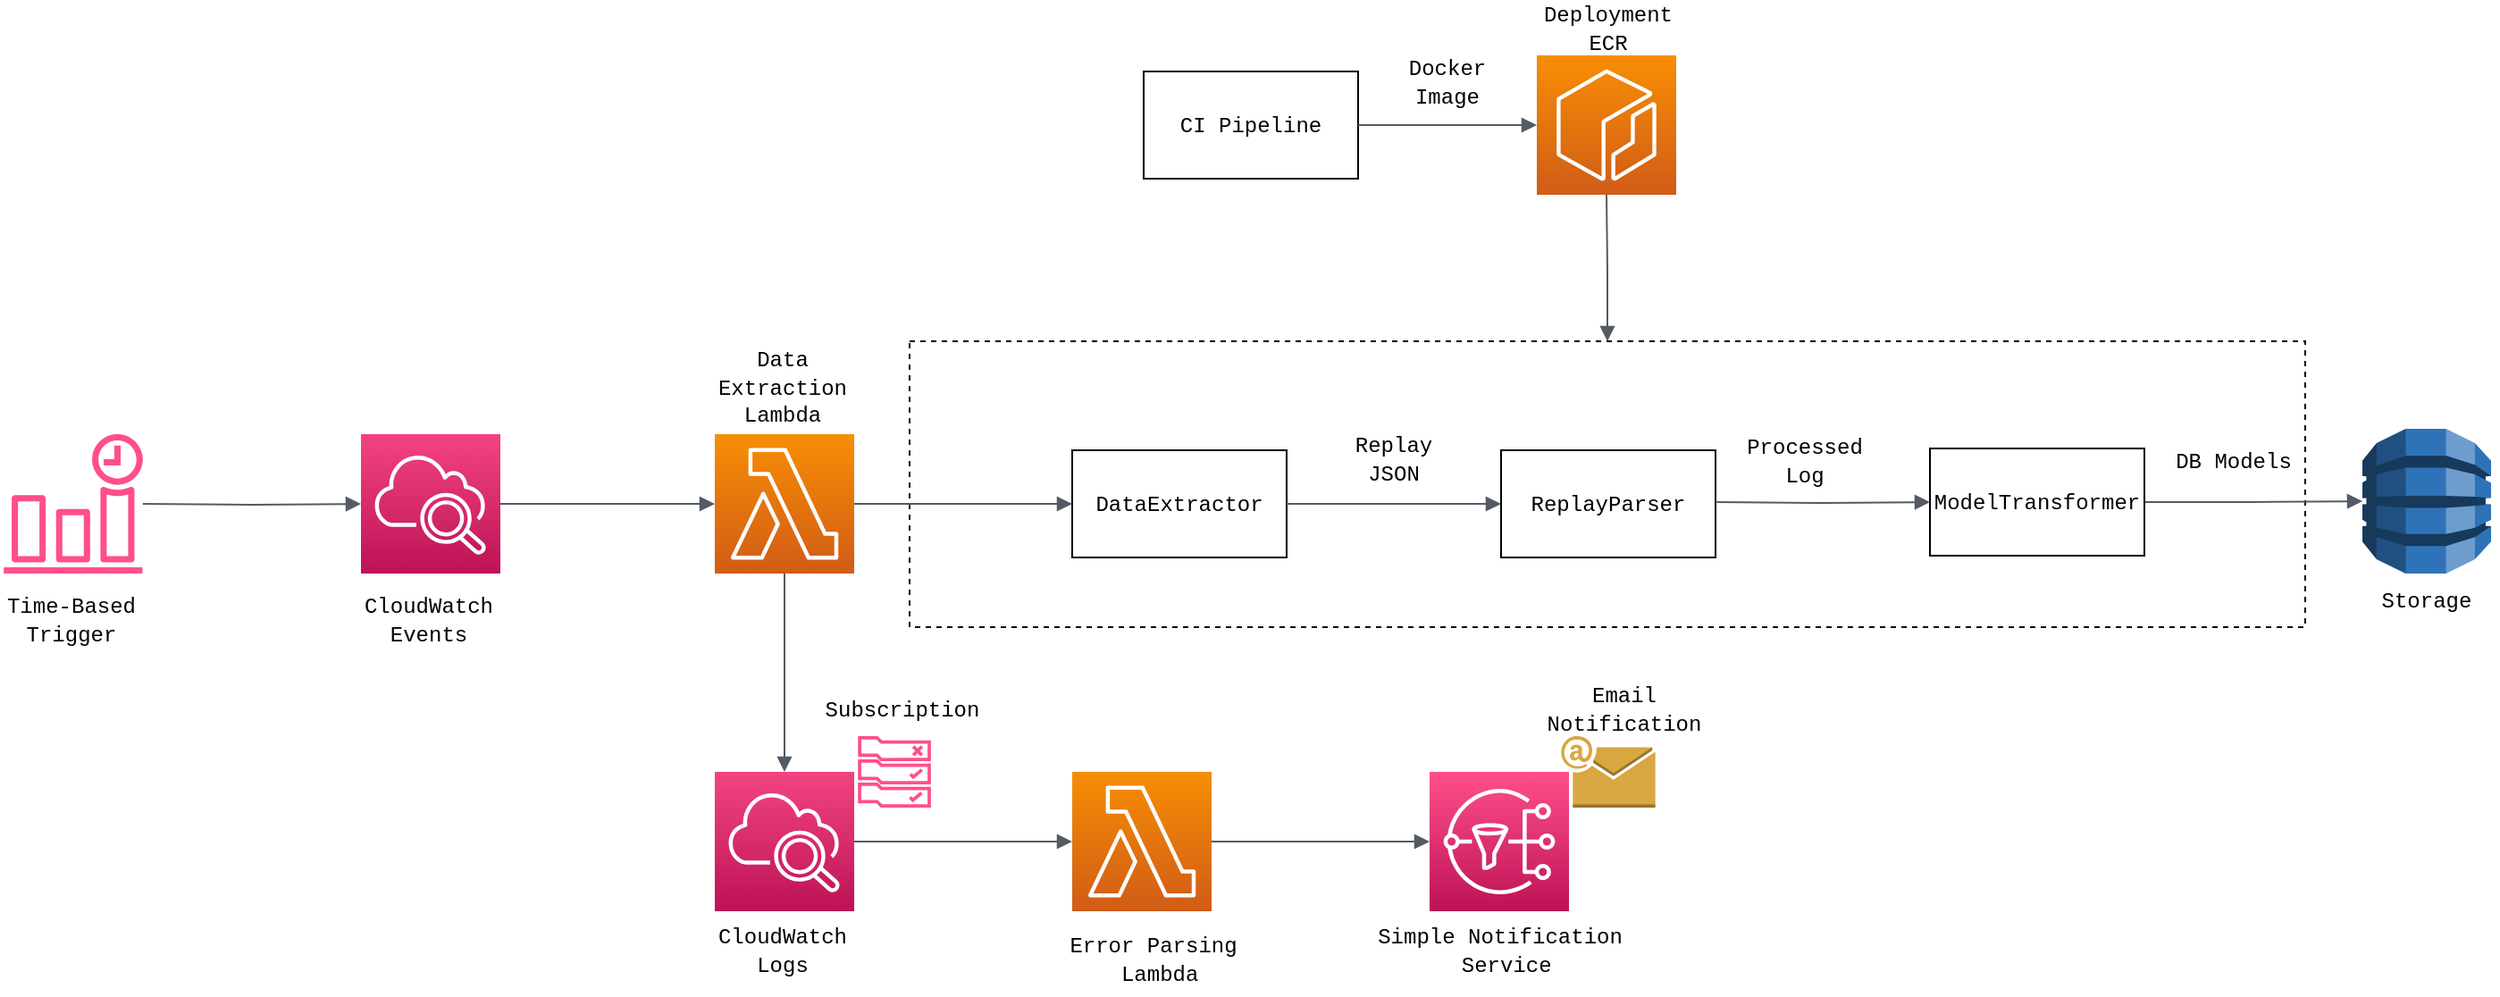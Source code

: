 <mxfile version="15.5.2" type="device"><diagram id="Ht1M8jgEwFfnCIfOTk4-" name="Page-1"><mxGraphModel dx="3146" dy="1655" grid="1" gridSize="10" guides="1" tooltips="1" connect="1" arrows="1" fold="1" page="1" pageScale="1" pageWidth="1169" pageHeight="827" math="0" shadow="0"><root><mxCell id="0"/><mxCell id="1" parent="0"/><mxCell id="QlfnGFTm_Fe8KkTB0o__-14" value="" style="rounded=0;whiteSpace=wrap;html=1;dashed=1;fillColor=none;" parent="1" vertex="1"><mxGeometry x="229" y="119" width="781" height="160" as="geometry"/></mxCell><mxCell id="QlfnGFTm_Fe8KkTB0o__-1" value="&lt;font face=&quot;Courier New&quot;&gt;DataExtractor&lt;/font&gt;" style="rounded=0;whiteSpace=wrap;html=1;" parent="1" vertex="1"><mxGeometry x="320" y="180" width="120" height="60" as="geometry"/></mxCell><mxCell id="QlfnGFTm_Fe8KkTB0o__-3" value="&lt;font face=&quot;Courier New&quot;&gt;ReplayParser&lt;/font&gt;" style="rounded=0;whiteSpace=wrap;html=1;" parent="1" vertex="1"><mxGeometry x="560" y="180" width="120" height="60" as="geometry"/></mxCell><mxCell id="QlfnGFTm_Fe8KkTB0o__-5" value="" style="edgeStyle=orthogonalEdgeStyle;html=1;endArrow=block;elbow=vertical;startArrow=none;endFill=1;strokeColor=#545B64;rounded=0;exitX=1;exitY=0.5;exitDx=0;exitDy=0;entryX=0;entryY=0.5;entryDx=0;entryDy=0;" parent="1" source="QlfnGFTm_Fe8KkTB0o__-1" target="QlfnGFTm_Fe8KkTB0o__-3" edge="1"><mxGeometry width="100" relative="1" as="geometry"><mxPoint x="566" y="279" as="sourcePoint"/><mxPoint x="666" y="279" as="targetPoint"/></mxGeometry></mxCell><mxCell id="QlfnGFTm_Fe8KkTB0o__-7" value="&lt;font face=&quot;Courier New&quot;&gt;Replay JSON&lt;/font&gt;" style="text;html=1;strokeColor=none;fillColor=none;align=center;verticalAlign=middle;whiteSpace=wrap;rounded=0;" parent="1" vertex="1"><mxGeometry x="460" y="170" width="80" height="30" as="geometry"/></mxCell><mxCell id="QlfnGFTm_Fe8KkTB0o__-10" value="&lt;font face=&quot;Courier New&quot;&gt;Processed Log&lt;/font&gt;" style="text;html=1;strokeColor=none;fillColor=none;align=center;verticalAlign=middle;whiteSpace=wrap;rounded=0;" parent="1" vertex="1"><mxGeometry x="690" y="171" width="80" height="30" as="geometry"/></mxCell><mxCell id="QlfnGFTm_Fe8KkTB0o__-11" value="" style="sketch=0;points=[[0,0,0],[0.25,0,0],[0.5,0,0],[0.75,0,0],[1,0,0],[0,1,0],[0.25,1,0],[0.5,1,0],[0.75,1,0],[1,1,0],[0,0.25,0],[0,0.5,0],[0,0.75,0],[1,0.25,0],[1,0.5,0],[1,0.75,0]];outlineConnect=0;fontColor=#232F3E;gradientColor=#F78E04;gradientDirection=north;fillColor=#D05C17;strokeColor=#ffffff;dashed=0;verticalLabelPosition=bottom;verticalAlign=top;align=center;html=1;fontSize=12;fontStyle=0;aspect=fixed;shape=mxgraph.aws4.resourceIcon;resIcon=mxgraph.aws4.lambda;" parent="1" vertex="1"><mxGeometry x="120" y="171" width="78" height="78" as="geometry"/></mxCell><mxCell id="QlfnGFTm_Fe8KkTB0o__-15" value="" style="sketch=0;points=[[0,0,0],[0.25,0,0],[0.5,0,0],[0.75,0,0],[1,0,0],[0,1,0],[0.25,1,0],[0.5,1,0],[0.75,1,0],[1,1,0],[0,0.25,0],[0,0.5,0],[0,0.75,0],[1,0.25,0],[1,0.5,0],[1,0.75,0]];points=[[0,0,0],[0.25,0,0],[0.5,0,0],[0.75,0,0],[1,0,0],[0,1,0],[0.25,1,0],[0.5,1,0],[0.75,1,0],[1,1,0],[0,0.25,0],[0,0.5,0],[0,0.75,0],[1,0.25,0],[1,0.5,0],[1,0.75,0]];outlineConnect=0;fontColor=#232F3E;gradientColor=#F34482;gradientDirection=north;fillColor=#BC1356;strokeColor=#ffffff;dashed=0;verticalLabelPosition=bottom;verticalAlign=top;align=center;html=1;fontSize=12;fontStyle=0;aspect=fixed;shape=mxgraph.aws4.resourceIcon;resIcon=mxgraph.aws4.cloudwatch_2;" parent="1" vertex="1"><mxGeometry x="120" y="360" width="78" height="78" as="geometry"/></mxCell><mxCell id="nNiWey1bQO4EXX5pTskW-11" value="" style="sketch=0;outlineConnect=0;fontColor=#232F3E;gradientColor=none;fillColor=#FF4F8B;strokeColor=none;dashed=0;verticalLabelPosition=bottom;verticalAlign=top;align=center;html=1;fontSize=12;fontStyle=0;aspect=fixed;pointerEvents=1;shape=mxgraph.aws4.event_time_based;" parent="1" vertex="1"><mxGeometry x="-278" y="171" width="78" height="78" as="geometry"/></mxCell><mxCell id="nNiWey1bQO4EXX5pTskW-12" value="" style="edgeStyle=orthogonalEdgeStyle;html=1;endArrow=none;elbow=vertical;startArrow=block;startFill=1;strokeColor=#545B64;rounded=0;exitX=0;exitY=0.5;exitDx=0;exitDy=0;exitPerimeter=0;" parent="1" target="nNiWey1bQO4EXX5pTskW-11" edge="1"><mxGeometry width="100" relative="1" as="geometry"><mxPoint x="-78" y="210.0" as="sourcePoint"/><mxPoint x="-148" y="210" as="targetPoint"/></mxGeometry></mxCell><mxCell id="nNiWey1bQO4EXX5pTskW-13" value="" style="edgeStyle=orthogonalEdgeStyle;html=1;endArrow=none;elbow=vertical;startArrow=block;startFill=1;strokeColor=#545B64;rounded=0;exitX=0;exitY=0.5;exitDx=0;exitDy=0;exitPerimeter=0;entryX=1;entryY=0.5;entryDx=0;entryDy=0;entryPerimeter=0;" parent="1" source="QlfnGFTm_Fe8KkTB0o__-11" edge="1"><mxGeometry width="100" relative="1" as="geometry"><mxPoint x="-30" y="220" as="sourcePoint"/><mxPoint y="210.0" as="targetPoint"/></mxGeometry></mxCell><mxCell id="nNiWey1bQO4EXX5pTskW-16" value="&lt;font face=&quot;Courier New&quot;&gt;CloudWatch Logs&lt;/font&gt;" style="text;html=1;strokeColor=none;fillColor=none;align=center;verticalAlign=middle;whiteSpace=wrap;rounded=0;" parent="1" vertex="1"><mxGeometry x="118" y="445" width="80" height="30" as="geometry"/></mxCell><mxCell id="nNiWey1bQO4EXX5pTskW-17" value="" style="sketch=0;outlineConnect=0;fontColor=#232F3E;gradientColor=none;fillColor=#FF4F8B;strokeColor=none;dashed=0;verticalLabelPosition=bottom;verticalAlign=top;align=center;html=1;fontSize=12;fontStyle=0;aspect=fixed;pointerEvents=1;shape=mxgraph.aws4.rule_2;" parent="1" vertex="1"><mxGeometry x="200" y="340" width="41.05" height="40" as="geometry"/></mxCell><mxCell id="nNiWey1bQO4EXX5pTskW-18" value="" style="sketch=0;points=[[0,0,0],[0.25,0,0],[0.5,0,0],[0.75,0,0],[1,0,0],[0,1,0],[0.25,1,0],[0.5,1,0],[0.75,1,0],[1,1,0],[0,0.25,0],[0,0.5,0],[0,0.75,0],[1,0.25,0],[1,0.5,0],[1,0.75,0]];outlineConnect=0;fontColor=#232F3E;gradientColor=#F78E04;gradientDirection=north;fillColor=#D05C17;strokeColor=#ffffff;dashed=0;verticalLabelPosition=bottom;verticalAlign=top;align=center;html=1;fontSize=12;fontStyle=0;aspect=fixed;shape=mxgraph.aws4.resourceIcon;resIcon=mxgraph.aws4.lambda;" parent="1" vertex="1"><mxGeometry x="320" y="360" width="78" height="78" as="geometry"/></mxCell><mxCell id="nNiWey1bQO4EXX5pTskW-21" value="" style="edgeStyle=orthogonalEdgeStyle;html=1;endArrow=none;elbow=vertical;startArrow=block;startFill=1;strokeColor=#545B64;rounded=0;exitX=0;exitY=0.5;exitDx=0;exitDy=0;exitPerimeter=0;entryX=1;entryY=0.5;entryDx=0;entryDy=0;entryPerimeter=0;" parent="1" source="nNiWey1bQO4EXX5pTskW-18" target="QlfnGFTm_Fe8KkTB0o__-15" edge="1"><mxGeometry width="100" relative="1" as="geometry"><mxPoint x="511" y="370" as="sourcePoint"/><mxPoint x="510" y="300" as="targetPoint"/></mxGeometry></mxCell><mxCell id="nNiWey1bQO4EXX5pTskW-26" value="" style="edgeStyle=orthogonalEdgeStyle;html=1;endArrow=none;elbow=vertical;startArrow=block;startFill=1;strokeColor=#545B64;rounded=0;exitX=0.5;exitY=0;exitDx=0;exitDy=0;exitPerimeter=0;entryX=0.5;entryY=1;entryDx=0;entryDy=0;entryPerimeter=0;" parent="1" source="QlfnGFTm_Fe8KkTB0o__-15" target="QlfnGFTm_Fe8KkTB0o__-11" edge="1"><mxGeometry width="100" relative="1" as="geometry"><mxPoint x="530" y="409" as="sourcePoint"/><mxPoint x="359" y="280" as="targetPoint"/></mxGeometry></mxCell><mxCell id="nNiWey1bQO4EXX5pTskW-27" value="&lt;font face=&quot;Courier New&quot;&gt;Error Parsing&lt;br&gt;&amp;nbsp;Lambda&lt;/font&gt;" style="text;html=1;align=center;verticalAlign=middle;resizable=0;points=[];autosize=1;strokeColor=none;fillColor=none;" parent="1" vertex="1"><mxGeometry x="310" y="445" width="110" height="40" as="geometry"/></mxCell><mxCell id="nNiWey1bQO4EXX5pTskW-28" value="" style="sketch=0;points=[[0,0,0],[0.25,0,0],[0.5,0,0],[0.75,0,0],[1,0,0],[0,1,0],[0.25,1,0],[0.5,1,0],[0.75,1,0],[1,1,0],[0,0.25,0],[0,0.5,0],[0,0.75,0],[1,0.25,0],[1,0.5,0],[1,0.75,0]];outlineConnect=0;fontColor=#232F3E;gradientColor=#FF4F8B;gradientDirection=north;fillColor=#BC1356;strokeColor=#ffffff;dashed=0;verticalLabelPosition=bottom;verticalAlign=top;align=center;html=1;fontSize=12;fontStyle=0;aspect=fixed;shape=mxgraph.aws4.resourceIcon;resIcon=mxgraph.aws4.sns;" parent="1" vertex="1"><mxGeometry x="520" y="360" width="78" height="78" as="geometry"/></mxCell><mxCell id="nNiWey1bQO4EXX5pTskW-29" value="" style="edgeStyle=orthogonalEdgeStyle;html=1;endArrow=none;elbow=vertical;startArrow=block;startFill=1;strokeColor=#545B64;rounded=0;exitX=0;exitY=0.5;exitDx=0;exitDy=0;exitPerimeter=0;entryX=1;entryY=0.5;entryDx=0;entryDy=0;entryPerimeter=0;" parent="1" source="nNiWey1bQO4EXX5pTskW-28" target="nNiWey1bQO4EXX5pTskW-18" edge="1"><mxGeometry width="100" relative="1" as="geometry"><mxPoint x="530" y="409" as="sourcePoint"/><mxPoint x="408" y="409" as="targetPoint"/></mxGeometry></mxCell><mxCell id="nNiWey1bQO4EXX5pTskW-31" value="&lt;font face=&quot;Courier New&quot;&gt;Simple Notification&lt;br&gt;&amp;nbsp;Service&lt;/font&gt;" style="text;html=1;align=center;verticalAlign=middle;resizable=0;points=[];autosize=1;strokeColor=none;fillColor=none;" parent="1" vertex="1"><mxGeometry x="484.0" y="440" width="150" height="40" as="geometry"/></mxCell><mxCell id="nNiWey1bQO4EXX5pTskW-32" value="" style="outlineConnect=0;dashed=0;verticalLabelPosition=bottom;verticalAlign=top;align=center;html=1;shape=mxgraph.aws3.email;fillColor=#D9A741;gradientColor=none;" parent="1" vertex="1"><mxGeometry x="593.66" y="340" width="52.68" height="40" as="geometry"/></mxCell><mxCell id="nNiWey1bQO4EXX5pTskW-33" value="&lt;font face=&quot;Courier New&quot;&gt;Subscription&lt;/font&gt;" style="text;html=1;strokeColor=none;fillColor=none;align=center;verticalAlign=middle;whiteSpace=wrap;rounded=0;" parent="1" vertex="1"><mxGeometry x="190.0" y="310" width="70" height="30" as="geometry"/></mxCell><mxCell id="nNiWey1bQO4EXX5pTskW-34" value="&lt;font face=&quot;Courier New&quot;&gt;Email Notification&lt;/font&gt;" style="text;html=1;strokeColor=none;fillColor=none;align=center;verticalAlign=middle;whiteSpace=wrap;rounded=0;" parent="1" vertex="1"><mxGeometry x="593.66" y="310" width="70" height="30" as="geometry"/></mxCell><mxCell id="nNiWey1bQO4EXX5pTskW-35" value="&lt;font face=&quot;Courier New&quot;&gt;Time-Based Trigger&lt;/font&gt;" style="text;html=1;strokeColor=none;fillColor=none;align=center;verticalAlign=middle;whiteSpace=wrap;rounded=0;" parent="1" vertex="1"><mxGeometry x="-280" y="260" width="80" height="30" as="geometry"/></mxCell><mxCell id="nNiWey1bQO4EXX5pTskW-36" value="&lt;font face=&quot;Courier New&quot;&gt;CloudWatch Events&lt;/font&gt;" style="text;html=1;strokeColor=none;fillColor=none;align=center;verticalAlign=middle;whiteSpace=wrap;rounded=0;" parent="1" vertex="1"><mxGeometry x="-80" y="260" width="80" height="30" as="geometry"/></mxCell><mxCell id="nNiWey1bQO4EXX5pTskW-37" value="&lt;font face=&quot;Courier New&quot;&gt;Data Extraction Lambda&lt;/font&gt;" style="text;html=1;strokeColor=none;fillColor=none;align=center;verticalAlign=middle;whiteSpace=wrap;rounded=0;" parent="1" vertex="1"><mxGeometry x="118" y="130" width="80" height="30" as="geometry"/></mxCell><mxCell id="nNiWey1bQO4EXX5pTskW-38" value="&lt;font face=&quot;Courier New&quot;&gt;Storage&lt;/font&gt;" style="text;html=1;strokeColor=none;fillColor=none;align=center;verticalAlign=middle;whiteSpace=wrap;rounded=0;" parent="1" vertex="1"><mxGeometry x="1038" y="249" width="80" height="30" as="geometry"/></mxCell><mxCell id="-nKu69snl3b_FkWmuRXm-2" value="" style="sketch=0;points=[[0,0,0],[0.25,0,0],[0.5,0,0],[0.75,0,0],[1,0,0],[0,1,0],[0.25,1,0],[0.5,1,0],[0.75,1,0],[1,1,0],[0,0.25,0],[0,0.5,0],[0,0.75,0],[1,0.25,0],[1,0.5,0],[1,0.75,0]];points=[[0,0,0],[0.25,0,0],[0.5,0,0],[0.75,0,0],[1,0,0],[0,1,0],[0.25,1,0],[0.5,1,0],[0.75,1,0],[1,1,0],[0,0.25,0],[0,0.5,0],[0,0.75,0],[1,0.25,0],[1,0.5,0],[1,0.75,0]];outlineConnect=0;fontColor=#232F3E;gradientColor=#F34482;gradientDirection=north;fillColor=#BC1356;strokeColor=#ffffff;dashed=0;verticalLabelPosition=bottom;verticalAlign=top;align=center;html=1;fontSize=12;fontStyle=0;aspect=fixed;shape=mxgraph.aws4.resourceIcon;resIcon=mxgraph.aws4.cloudwatch_2;" parent="1" vertex="1"><mxGeometry x="-78" y="171" width="78" height="78" as="geometry"/></mxCell><mxCell id="-nKu69snl3b_FkWmuRXm-10" value="" style="sketch=0;points=[[0,0,0],[0.25,0,0],[0.5,0,0],[0.75,0,0],[1,0,0],[0,1,0],[0.25,1,0],[0.5,1,0],[0.75,1,0],[1,1,0],[0,0.25,0],[0,0.5,0],[0,0.75,0],[1,0.25,0],[1,0.5,0],[1,0.75,0]];outlineConnect=0;fontColor=#232F3E;gradientColor=#F78E04;gradientDirection=north;fillColor=#D05C17;strokeColor=#ffffff;dashed=0;verticalLabelPosition=bottom;verticalAlign=top;align=center;html=1;fontSize=12;fontStyle=0;aspect=fixed;shape=mxgraph.aws4.resourceIcon;resIcon=mxgraph.aws4.ecr;" parent="1" vertex="1"><mxGeometry x="580" y="-41" width="78" height="78" as="geometry"/></mxCell><mxCell id="-nKu69snl3b_FkWmuRXm-13" value="&lt;font face=&quot;Courier New&quot;&gt;CI Pipeline&lt;/font&gt;" style="rounded=0;whiteSpace=wrap;html=1;" parent="1" vertex="1"><mxGeometry x="360" y="-32" width="120" height="60" as="geometry"/></mxCell><mxCell id="-nKu69snl3b_FkWmuRXm-14" value="" style="edgeStyle=orthogonalEdgeStyle;html=1;endArrow=none;elbow=vertical;startArrow=block;startFill=1;strokeColor=#545B64;rounded=0;exitX=0;exitY=0.5;exitDx=0;exitDy=0;exitPerimeter=0;entryX=1;entryY=0.5;entryDx=0;entryDy=0;" parent="1" source="-nKu69snl3b_FkWmuRXm-10" target="-nKu69snl3b_FkWmuRXm-13" edge="1"><mxGeometry width="100" relative="1" as="geometry"><mxPoint x="390" y="219" as="sourcePoint"/><mxPoint x="480" y="-2" as="targetPoint"/></mxGeometry></mxCell><mxCell id="-nKu69snl3b_FkWmuRXm-15" value="" style="edgeStyle=orthogonalEdgeStyle;html=1;endArrow=none;elbow=vertical;startArrow=block;startFill=1;strokeColor=#545B64;rounded=0;entryX=0.5;entryY=1;entryDx=0;entryDy=0;entryPerimeter=0;exitX=0.5;exitY=0;exitDx=0;exitDy=0;" parent="1" source="QlfnGFTm_Fe8KkTB0o__-14" target="-nKu69snl3b_FkWmuRXm-10" edge="1"><mxGeometry width="100" relative="1" as="geometry"><mxPoint x="699" y="319" as="sourcePoint"/><mxPoint x="709" y="489" as="targetPoint"/></mxGeometry></mxCell><mxCell id="-nKu69snl3b_FkWmuRXm-16" value="&lt;font face=&quot;Courier New&quot;&gt;Deployment ECR&lt;/font&gt;" style="text;html=1;strokeColor=none;fillColor=none;align=center;verticalAlign=middle;whiteSpace=wrap;rounded=0;" parent="1" vertex="1"><mxGeometry x="580" y="-71" width="80" height="30" as="geometry"/></mxCell><mxCell id="-nKu69snl3b_FkWmuRXm-17" value="&lt;font face=&quot;Courier New&quot;&gt;Docker Image&lt;/font&gt;" style="text;html=1;strokeColor=none;fillColor=none;align=center;verticalAlign=middle;whiteSpace=wrap;rounded=0;" parent="1" vertex="1"><mxGeometry x="490" y="-41" width="80" height="30" as="geometry"/></mxCell><mxCell id="PGdEGfGG7rJ6ERYqug-F-1" value="" style="edgeStyle=orthogonalEdgeStyle;html=1;endArrow=none;elbow=vertical;startArrow=block;startFill=1;strokeColor=#545B64;rounded=0;exitX=0;exitY=0.5;exitDx=0;exitDy=0;entryX=1;entryY=0.5;entryDx=0;entryDy=0;entryPerimeter=0;" parent="1" source="QlfnGFTm_Fe8KkTB0o__-1" target="QlfnGFTm_Fe8KkTB0o__-11" edge="1"><mxGeometry width="100" relative="1" as="geometry"><mxPoint x="130" y="220" as="sourcePoint"/><mxPoint x="10" y="220" as="targetPoint"/></mxGeometry></mxCell><mxCell id="PGdEGfGG7rJ6ERYqug-F-2" value="" style="edgeStyle=orthogonalEdgeStyle;html=1;endArrow=block;elbow=vertical;startArrow=none;endFill=1;strokeColor=#545B64;rounded=0;entryX=0;entryY=0.5;entryDx=0;entryDy=0;entryPerimeter=0;" parent="1" source="51wjfPPQkKJJhzD6LeaP-1" target="byvLtzvUjlW0ksG7l32C-1" edge="1"><mxGeometry width="100" relative="1" as="geometry"><mxPoint x="680" y="210" as="sourcePoint"/><mxPoint x="1040" y="209" as="targetPoint"/></mxGeometry></mxCell><mxCell id="51wjfPPQkKJJhzD6LeaP-1" value="&lt;font face=&quot;Courier New&quot;&gt;ModelTransformer&lt;/font&gt;" style="rounded=0;whiteSpace=wrap;html=1;" parent="1" vertex="1"><mxGeometry x="800" y="179" width="120" height="60" as="geometry"/></mxCell><mxCell id="51wjfPPQkKJJhzD6LeaP-3" value="" style="edgeStyle=orthogonalEdgeStyle;html=1;endArrow=block;elbow=vertical;startArrow=none;endFill=1;strokeColor=#545B64;rounded=0;entryX=0;entryY=0.5;entryDx=0;entryDy=0;" parent="1" target="51wjfPPQkKJJhzD6LeaP-1" edge="1"><mxGeometry width="100" relative="1" as="geometry"><mxPoint x="680" y="209" as="sourcePoint"/><mxPoint x="570" y="219" as="targetPoint"/></mxGeometry></mxCell><mxCell id="51wjfPPQkKJJhzD6LeaP-4" value="&lt;font face=&quot;Courier New&quot;&gt;DB Models&lt;/font&gt;" style="text;html=1;strokeColor=none;fillColor=none;align=center;verticalAlign=middle;whiteSpace=wrap;rounded=0;" parent="1" vertex="1"><mxGeometry x="930" y="171" width="80" height="30" as="geometry"/></mxCell><mxCell id="byvLtzvUjlW0ksG7l32C-1" value="" style="outlineConnect=0;dashed=0;verticalLabelPosition=bottom;verticalAlign=top;align=center;html=1;shape=mxgraph.aws3.dynamo_db;fillColor=#2E73B8;gradientColor=none;" vertex="1" parent="1"><mxGeometry x="1042" y="168" width="72" height="81" as="geometry"/></mxCell></root></mxGraphModel></diagram></mxfile>
